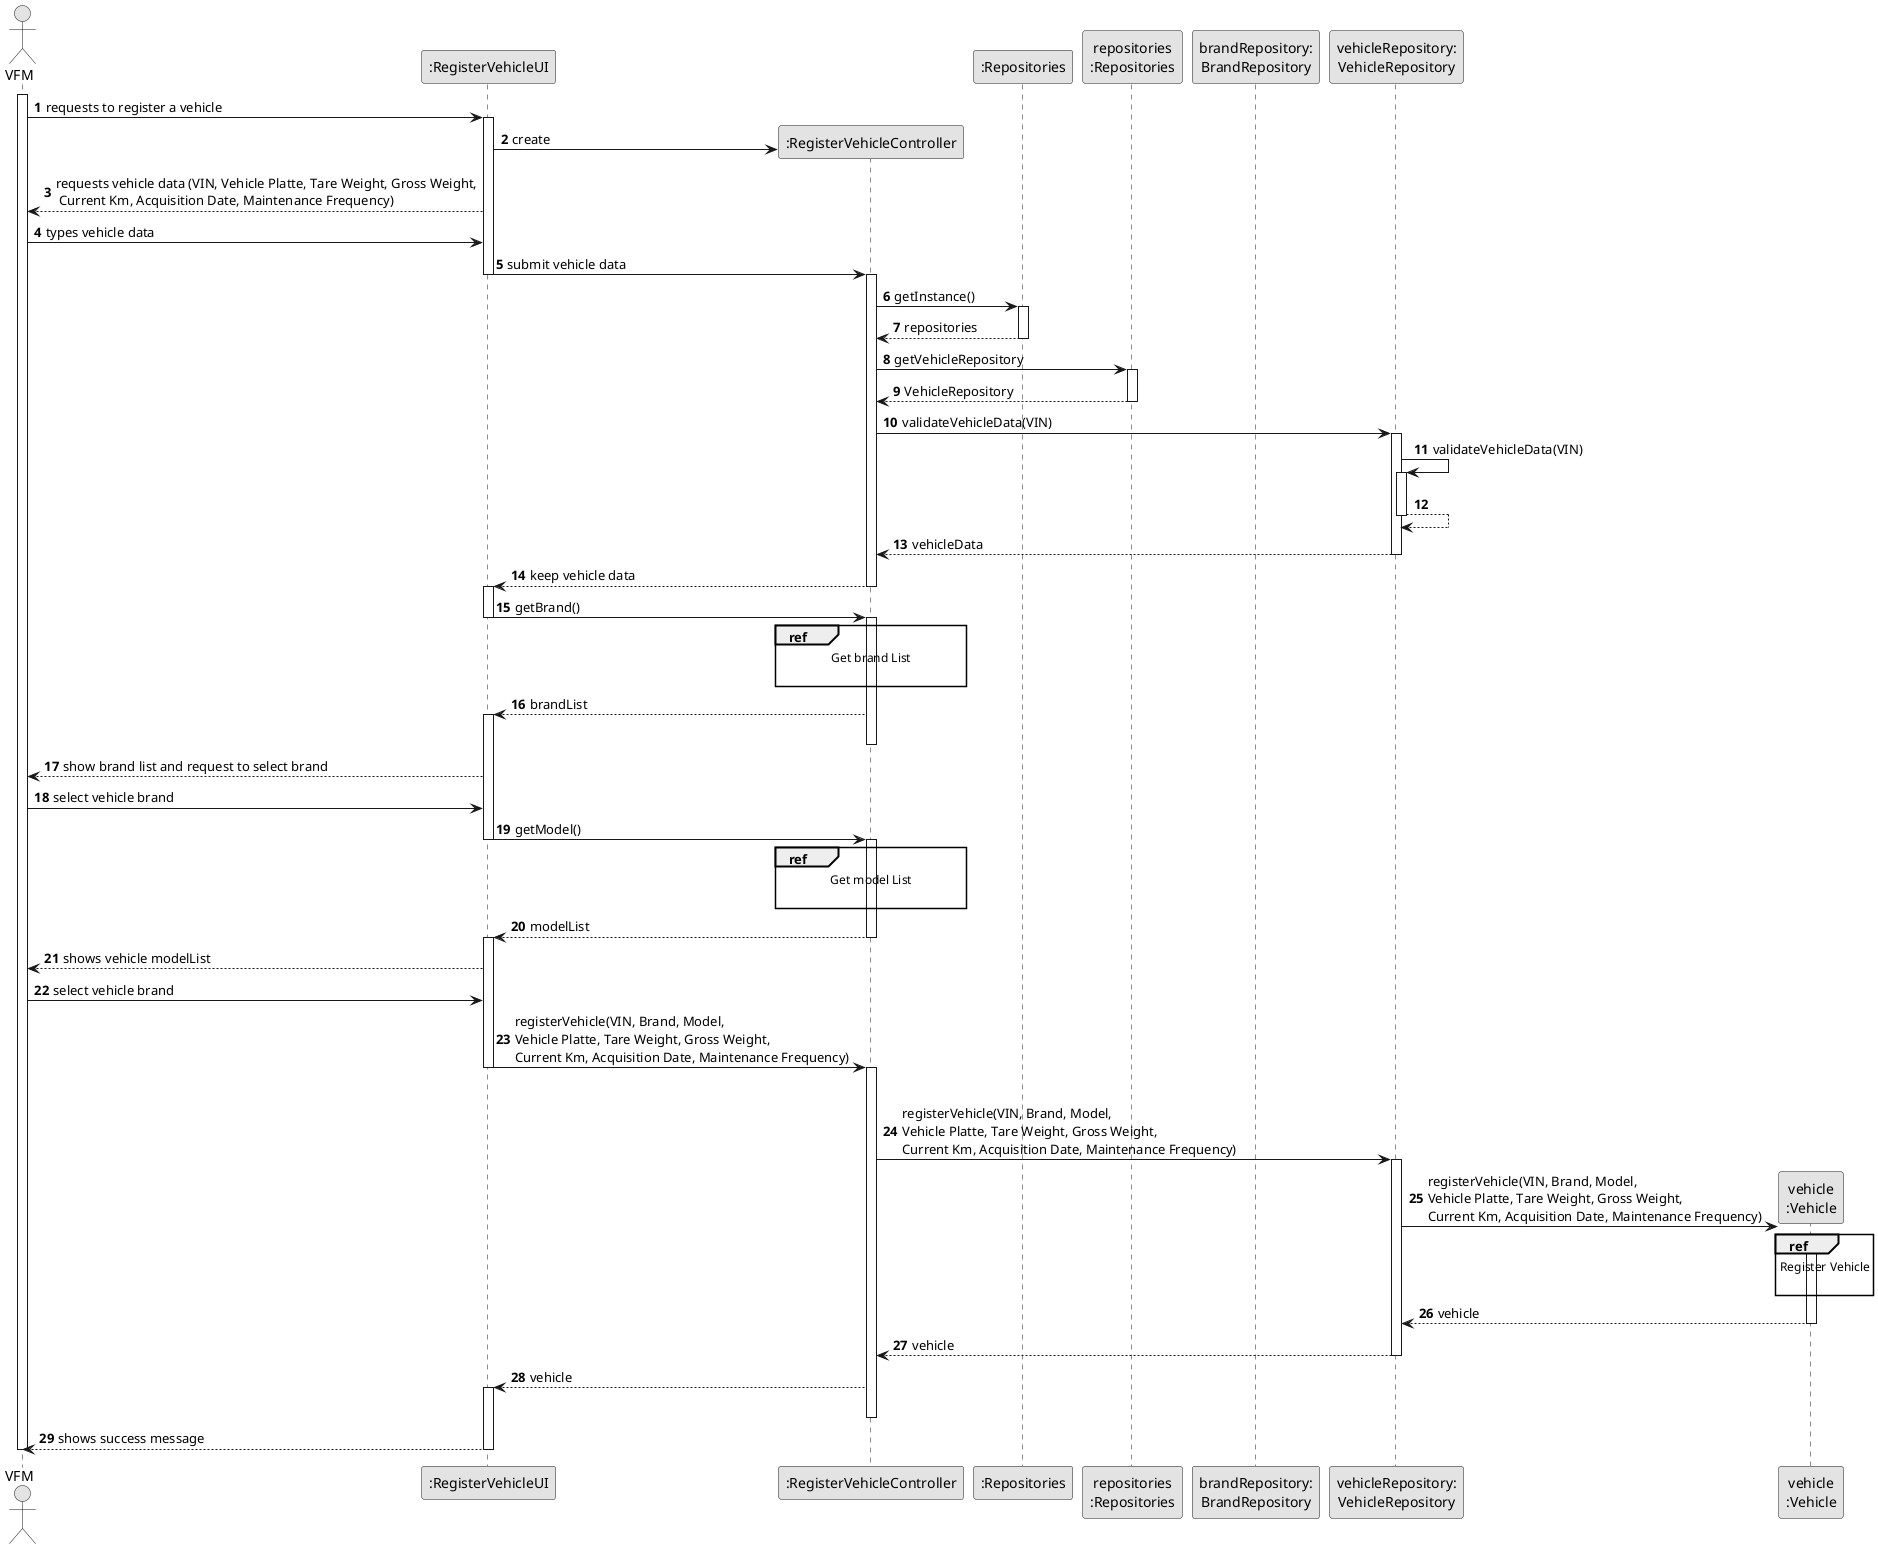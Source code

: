 @startuml
skinparam monochrome true
skinparam packageStyle rectangle
skinparam shadowing false


autonumber

'hide footbox
actor "VFM" as VFM
participant ":RegisterVehicleUI" as UI
participant ":RegisterVehicleController" as CTRL
participant ":Repositories" as RepositorySingleton
participant "repositories\n:Repositories" as PLAT
participant "brandRepository:\nBrandRepository" as BrandRepository
participant "vehicleRepository:\nVehicleRepository" as VehicleRepository
participant "vehicle\n:Vehicle" as VEI

activate VFM

    VFM -> UI : requests to register a vehicle
    activate UI

        UI -> CTRL** : create

        UI --> VFM : requests vehicle data (VIN, Vehicle Platte, Tare Weight, Gross Weight,\n Current Km, Acquisition Date, Maintenance Frequency)

    VFM -> UI : types vehicle data

        UI -> CTRL : submit vehicle data
        deactivate UI
        activate CTRL

            CTRL -> RepositorySingleton: getInstance()
            activate RepositorySingleton

            RepositorySingleton --> CTRL: repositories
            deactivate RepositorySingleton

            CTRL -> PLAT: getVehicleRepository
            activate PLAT

            PLAT --> CTRL: VehicleRepository
            deactivate PLAT

            CTRL -> VehicleRepository : validateVehicleData(VIN)
            activate VehicleRepository

            VehicleRepository -> VehicleRepository: validateVehicleData(VIN)
            activate VehicleRepository

            VehicleRepository --> VehicleRepository
            deactivate VehicleRepository



            VehicleRepository --> CTRL : vehicleData
            deactivate VehicleRepository

        CTRL --> UI : keep vehicle data
        deactivate CTRL
        activate UI

        UI -> CTRL : getBrand()
        deactivate UI
        activate CTRL

            ref over CTRL
                                            Get brand List

                                        end ref

            CTRL --> UI: brandList
            activate UI
            deactivate CTRL



    UI --> VFM : show brand list and request to select brand

    VFM -> UI : select vehicle brand

    UI -> CTRL : getModel()
    deactivate UI
    activate CTRL

        ref over CTRL
                                            Get model List

                                        end ref



    CTRL --> UI: modelList
    deactivate CTRL
    activate UI


        UI --> VFM : shows vehicle modelList

    VFM -> UI : select vehicle brand

        UI -> CTRL : registerVehicle(VIN, Brand, Model, \nVehicle Platte, Tare Weight, Gross Weight, \nCurrent Km, Acquisition Date, Maintenance Frequency)
        deactivate UI
        activate CTRL

            |||
            CTRL -> VehicleRepository : registerVehicle(VIN, Brand, Model, \nVehicle Platte, Tare Weight, Gross Weight, \nCurrent Km, Acquisition Date, Maintenance Frequency)
            activate VehicleRepository

                VehicleRepository -> VEI **: registerVehicle(VIN, Brand, Model, \nVehicle Platte, Tare Weight, Gross Weight, \nCurrent Km, Acquisition Date, Maintenance Frequency)
                activate VEI

                        ref over VEI
                                                                    Register Vehicle

                                                                end ref




                VEI --> VehicleRepository: vehicle
                deactivate VEI

            VehicleRepository --> CTRL: vehicle
            deactivate VehicleRepository

            CTRL --> UI: vehicle
activate UI
deactivate CTRL
        UI --> VFM : shows success message
    deactivate UI

deactivate VFM

@enduml
